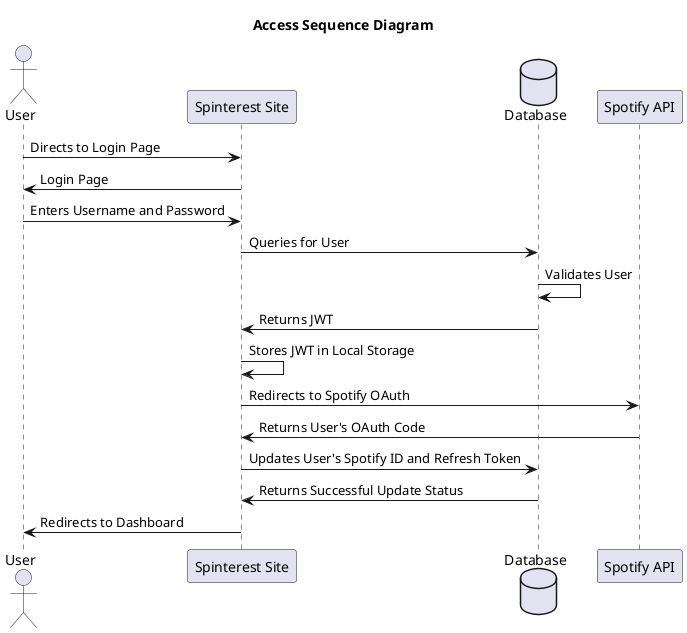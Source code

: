 @startuml AccessSequenceDiagram
title Access Sequence Diagram
'actor User, Spotify, database
actor User
participant "Spinterest Site" as Site
database Database
participant "Spotify API" as Spotify

User -> Site: Directs to Login Page
Site -> User: Login Page
User -> Site: Enters Username and Password
Site -> Database: Queries for User
Database -> Database: Validates User
Database -> Site: Returns JWT
Site -> Site: Stores JWT in Local Storage
Site -> Spotify: Redirects to Spotify OAuth
Spotify -> Site: Returns User's OAuth Code
Site -> Database: Updates User's Spotify ID and Refresh Token
Database -> Site: Returns Successful Update Status
Site -> User: Redirects to Dashboard
@enduml